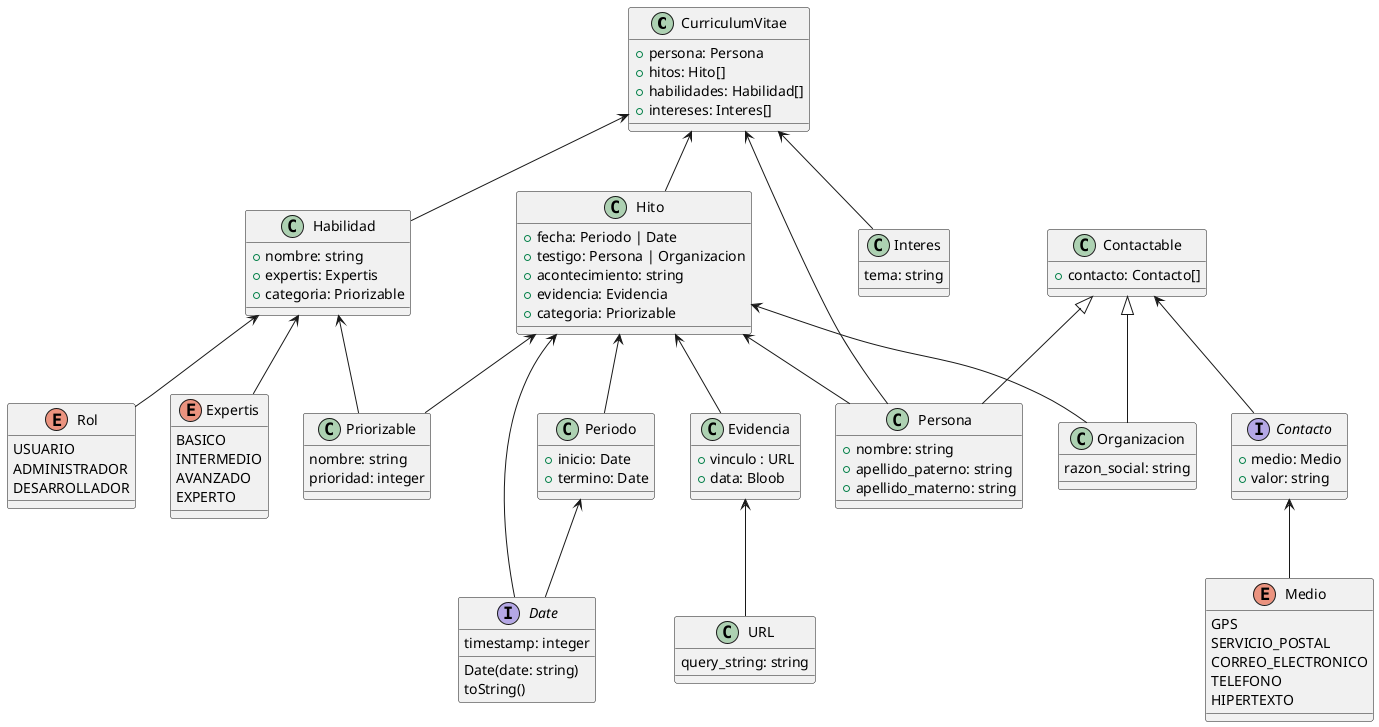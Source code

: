 @startuml
  class CurriculumVitae {
    + persona: Persona
    + hitos: Hito[]
    + habilidades: Habilidad[]
    + intereses: Interes[]
  }

  class Interes {
    tema: string
  }

  class Priorizable {
    nombre: string
    prioridad: integer
  }

  class Habilidad {
    + nombre: string
    + expertis: Expertis
    + categoria: Priorizable
  }

  class Periodo {
    + inicio: Date
    + termino: Date
  }

  class Hito {
    + fecha: Periodo | Date
    + testigo: Persona | Organizacion
    + acontecimiento: string
    + evidencia: Evidencia
    + categoria: Priorizable
  }

  class URL {
    query_string: string
  }

  class Evidencia {
    + vinculo : URL
    + data: Bloob
  }

  class Organizacion extends Contactable {
    razon_social: string
  }

  enum Expertis {
      BASICO
      INTERMEDIO
      AVANZADO
      EXPERTO
  }

  enum Rol {
      USUARIO
      ADMINISTRADOR
      DESARROLLADOR
  }

  class Persona extends Contactable {
    + nombre: string
    + apellido_paterno: string
    + apellido_materno: string
  }

  class Contactable {
    + contacto: Contacto[]
  }

  interface Contacto {
      + medio: Medio
      + valor: string
  }

  interface Date {
    timestamp: integer
    Date(date: string)
    toString()
  }

  enum Medio {
    GPS
    SERVICIO_POSTAL
    CORREO_ELECTRONICO
    TELEFONO
    HIPERTEXTO
  }

  Contacto <-- Medio

  CurriculumVitae <-- Persona
  CurriculumVitae <-- Habilidad
  CurriculumVitae <-- Hito
  CurriculumVitae <-- Interes

  Evidencia <-- URL

  Habilidad <-- Expertis
  Habilidad <-- Priorizable
  Habilidad <-- Rol

  Hito <-- Priorizable
  Hito <-- Evidencia
  Hito <-- Persona
  Hito <-- Organizacion
  Hito <-- Date
  Hito <-- Periodo

  Contactable <-- Contacto

  Periodo <-- Date
@enduml
